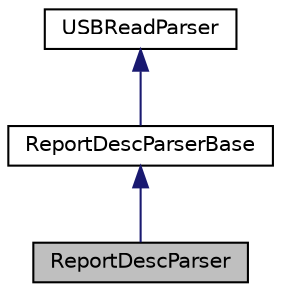 digraph "ReportDescParser"
{
  edge [fontname="Helvetica",fontsize="10",labelfontname="Helvetica",labelfontsize="10"];
  node [fontname="Helvetica",fontsize="10",shape=record];
  Node1 [label="ReportDescParser",height=0.2,width=0.4,color="black", fillcolor="grey75", style="filled" fontcolor="black"];
  Node2 -> Node1 [dir="back",color="midnightblue",fontsize="10",style="solid",fontname="Helvetica"];
  Node2 [label="ReportDescParserBase",height=0.2,width=0.4,color="black", fillcolor="white", style="filled",URL="$class_report_desc_parser_base.html"];
  Node3 -> Node2 [dir="back",color="midnightblue",fontsize="10",style="solid",fontname="Helvetica"];
  Node3 [label="USBReadParser",height=0.2,width=0.4,color="black", fillcolor="white", style="filled",URL="$class_u_s_b_read_parser.html"];
}
